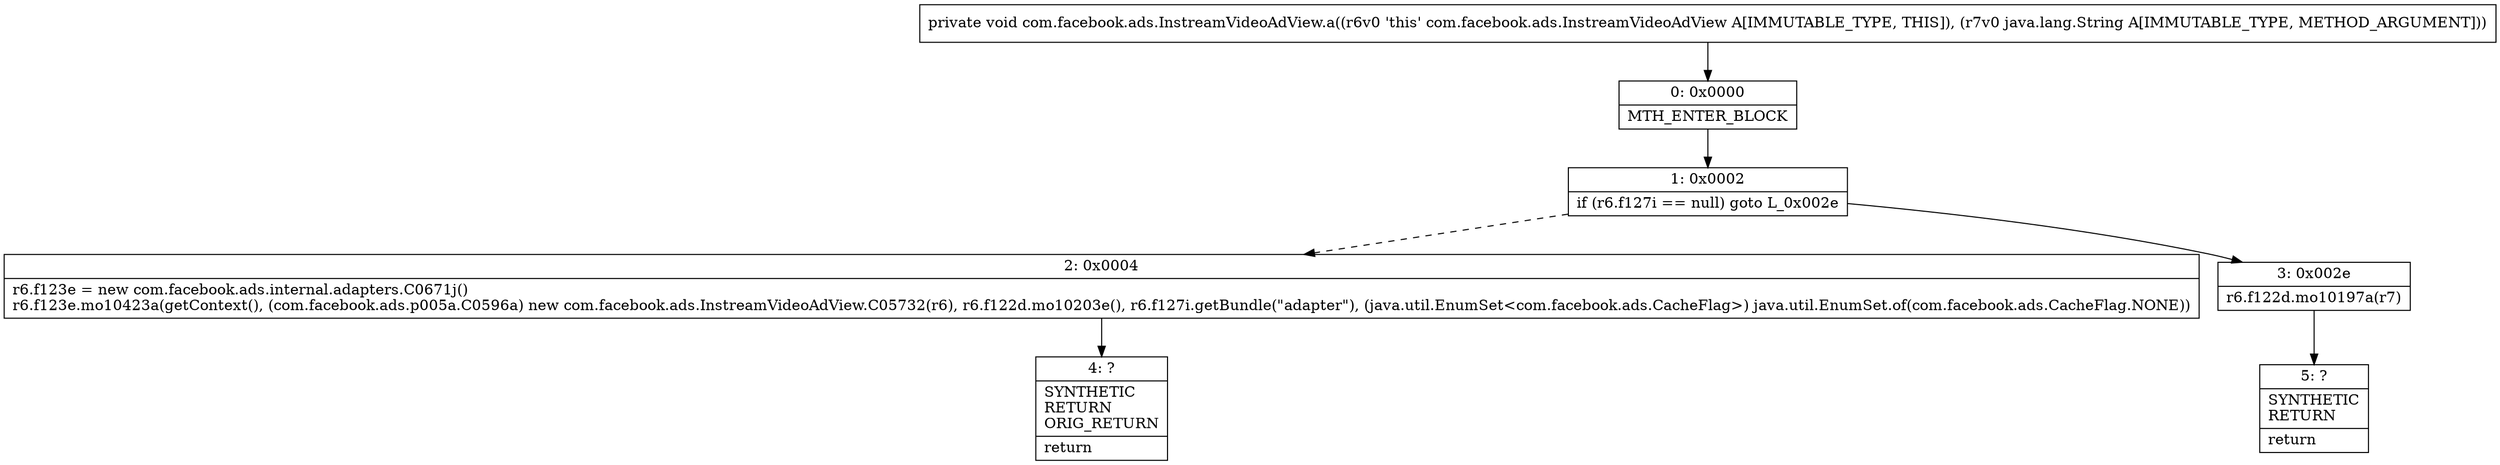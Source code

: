 digraph "CFG forcom.facebook.ads.InstreamVideoAdView.a(Ljava\/lang\/String;)V" {
Node_0 [shape=record,label="{0\:\ 0x0000|MTH_ENTER_BLOCK\l}"];
Node_1 [shape=record,label="{1\:\ 0x0002|if (r6.f127i == null) goto L_0x002e\l}"];
Node_2 [shape=record,label="{2\:\ 0x0004|r6.f123e = new com.facebook.ads.internal.adapters.C0671j()\lr6.f123e.mo10423a(getContext(), (com.facebook.ads.p005a.C0596a) new com.facebook.ads.InstreamVideoAdView.C05732(r6), r6.f122d.mo10203e(), r6.f127i.getBundle(\"adapter\"), (java.util.EnumSet\<com.facebook.ads.CacheFlag\>) java.util.EnumSet.of(com.facebook.ads.CacheFlag.NONE))\l}"];
Node_3 [shape=record,label="{3\:\ 0x002e|r6.f122d.mo10197a(r7)\l}"];
Node_4 [shape=record,label="{4\:\ ?|SYNTHETIC\lRETURN\lORIG_RETURN\l|return\l}"];
Node_5 [shape=record,label="{5\:\ ?|SYNTHETIC\lRETURN\l|return\l}"];
MethodNode[shape=record,label="{private void com.facebook.ads.InstreamVideoAdView.a((r6v0 'this' com.facebook.ads.InstreamVideoAdView A[IMMUTABLE_TYPE, THIS]), (r7v0 java.lang.String A[IMMUTABLE_TYPE, METHOD_ARGUMENT])) }"];
MethodNode -> Node_0;
Node_0 -> Node_1;
Node_1 -> Node_2[style=dashed];
Node_1 -> Node_3;
Node_2 -> Node_4;
Node_3 -> Node_5;
}

